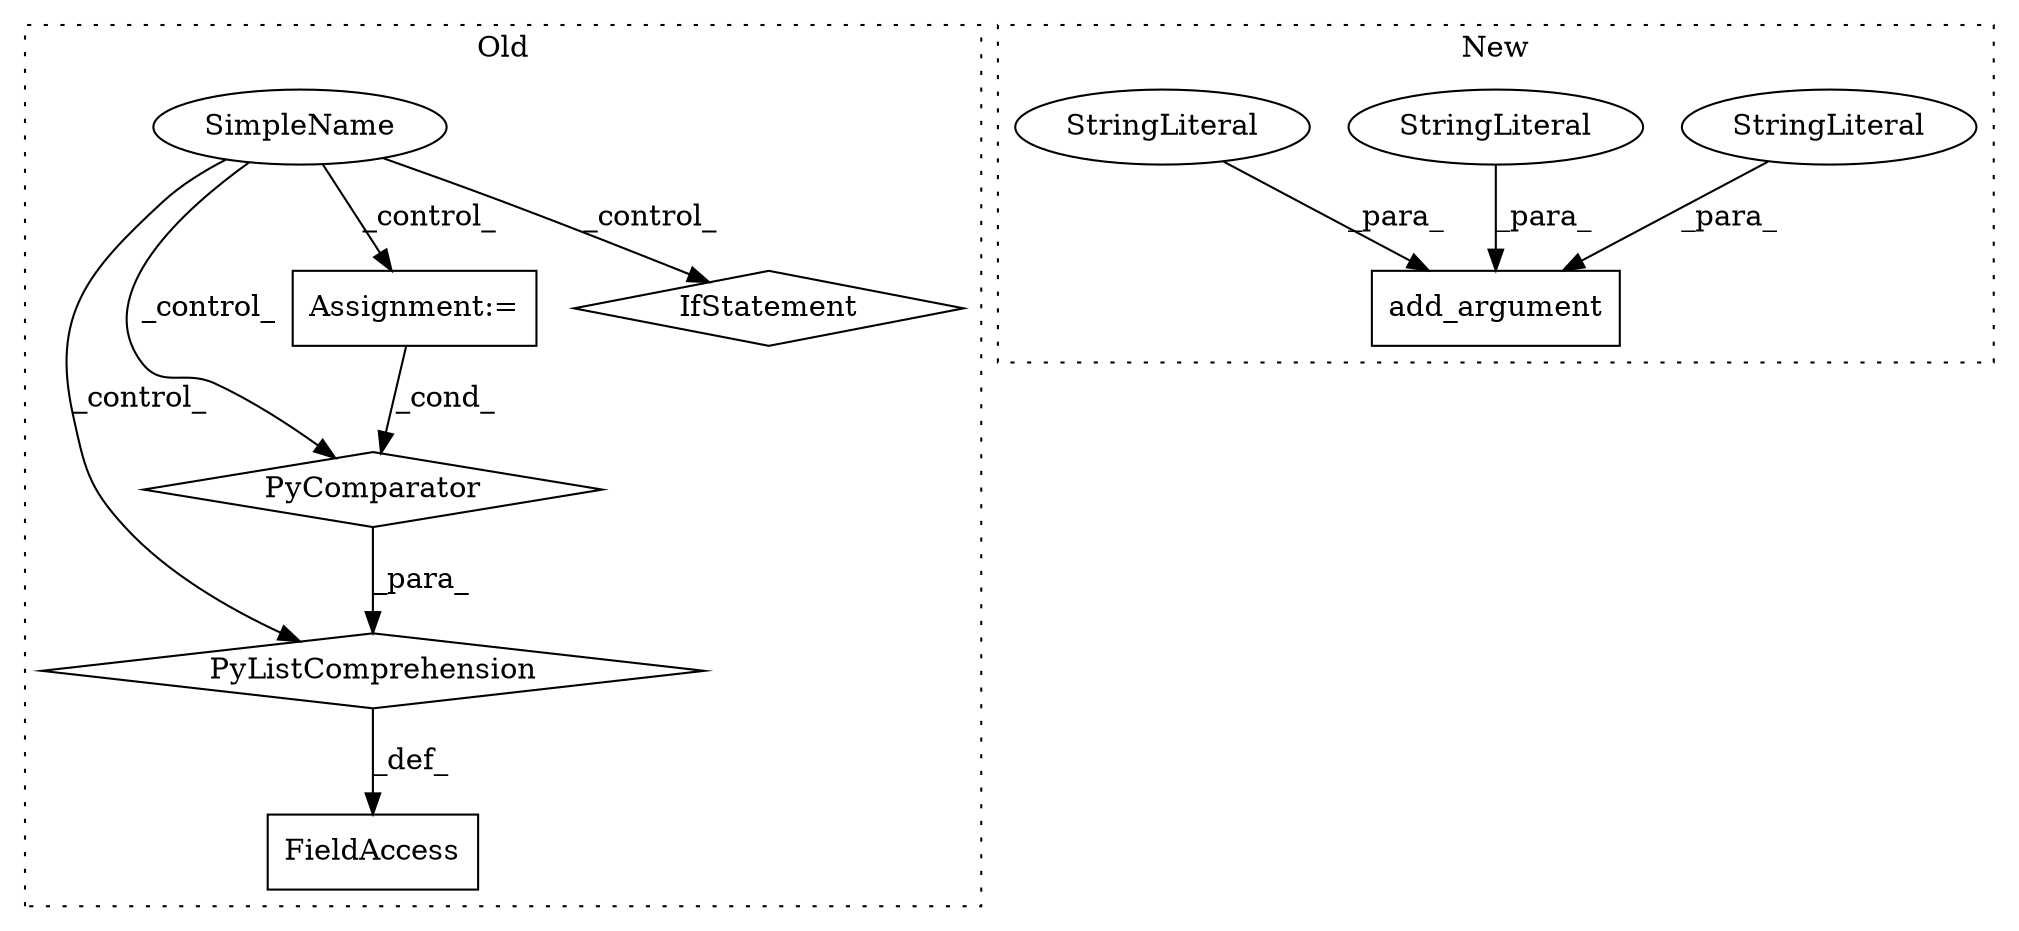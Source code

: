 digraph G {
subgraph cluster0 {
1 [label="PyListComprehension" a="109" s="1614" l="117" shape="diamond"];
5 [label="PyComparator" a="113" s="1690" l="33" shape="diamond"];
6 [label="Assignment:=" a="7" s="1690" l="33" shape="box"];
8 [label="FieldAccess" a="22" s="1592" l="8" shape="box"];
9 [label="SimpleName" a="42" s="" l="" shape="ellipse"];
10 [label="IfStatement" a="25" s="1690" l="33" shape="diamond"];
label = "Old";
style="dotted";
}
subgraph cluster1 {
2 [label="add_argument" a="32" s="1462,1570" l="13,1" shape="box"];
3 [label="StringLiteral" a="45" s="1526" l="44" shape="ellipse"];
4 [label="StringLiteral" a="45" s="1475" l="19" shape="ellipse"];
7 [label="StringLiteral" a="45" s="1495" l="17" shape="ellipse"];
label = "New";
style="dotted";
}
1 -> 8 [label="_def_"];
3 -> 2 [label="_para_"];
4 -> 2 [label="_para_"];
5 -> 1 [label="_para_"];
6 -> 5 [label="_cond_"];
7 -> 2 [label="_para_"];
9 -> 5 [label="_control_"];
9 -> 1 [label="_control_"];
9 -> 10 [label="_control_"];
9 -> 6 [label="_control_"];
}